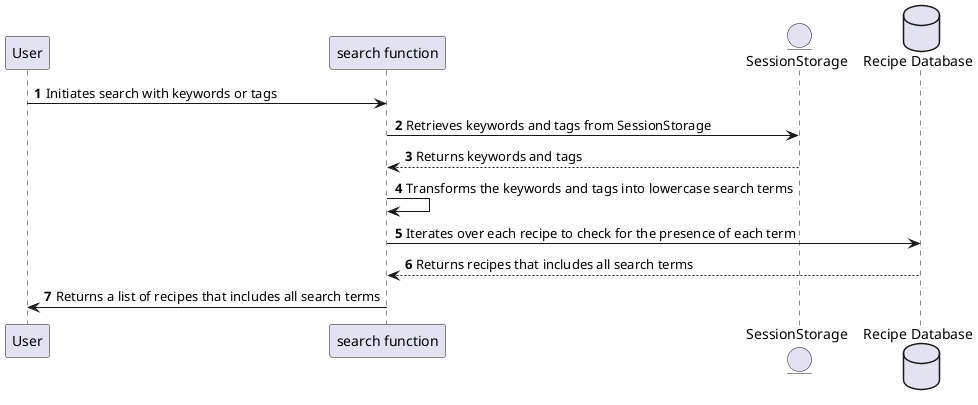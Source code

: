 @startuml
participant "User" as U
participant "search function" as SF
entity "SessionStorage" as SS
database "Recipe Database" as RD

autonumber
U -> SF : Initiates search with keywords or tags
SF -> SS : Retrieves keywords and tags from SessionStorage
SS --> SF : Returns keywords and tags
SF -> SF : Transforms the keywords and tags into lowercase search terms
SF -> RD : Iterates over each recipe to check for the presence of each term
RD --> SF : Returns recipes that includes all search terms
SF -> U : Returns a list of recipes that includes all search terms
@enduml
